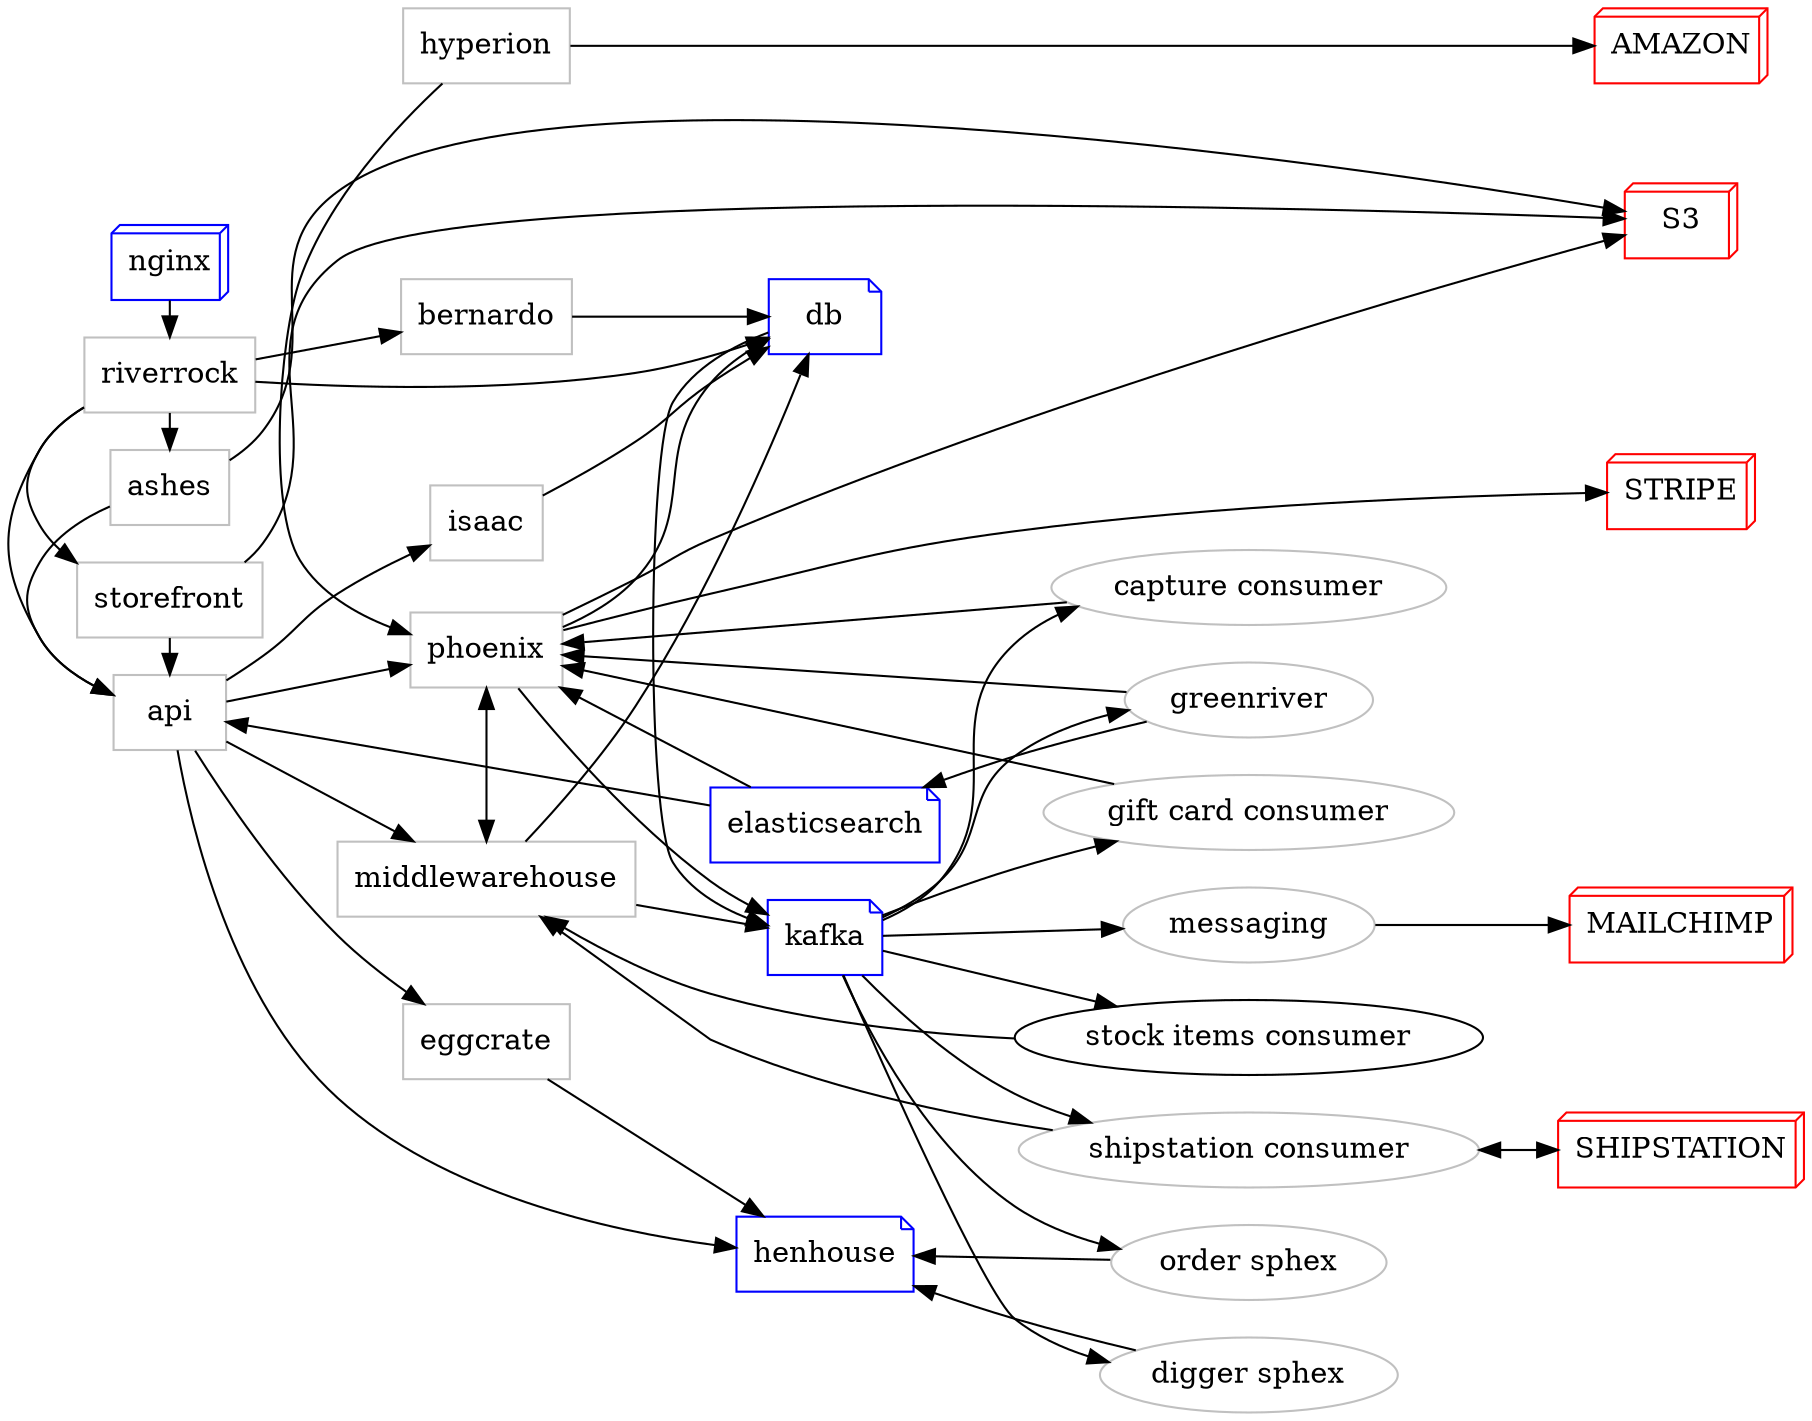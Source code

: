 digraph {
    overlap=false;
    rankdir=LR;

    subgraph {
        rank=min;
        nginx [shape=box3d,color=blue];
        riverrock [shape=rectangle,color=gray];
        storefront [shape=rectangle,color=gray];
        ashes [shape=rectangle,color=gray];
        api [shape=rectangle,color=gray];
    }

    subgraph {
        rank=same;
        phoenix [shape=rectangle,color=gray];
        middlewarehouse [shape=rectangle,color=gray];
        eggcrate [shape=rectangle,color=gray];
        hyperion [shape=rectangle,color=gray];
        isaac [shape=rectangle,color=gray];
        bernardo [shape=rectangle,color=gray];
    }         

    subgraph { 
        rank=same;
        greenriver [color=gray];
        "capture consumer" [color=gray];
        "gift card consumer" [color=gray];
        "order sphex" [color=gray];
        "digger sphex" [color=gray];
        "messaging" [color=gray];
        "shipstation consumer" [color=gray];
    }

    subgraph {
        rank=same;
        henhouse [shape=note,color=blue]; 
        db [shape=note,color=blue]; 
        kafka [shape=note,color=blue];
        elasticsearch [shape=note,color=blue];
    }

    subgraph { 
        rank=max;
        SHIPSTATION [shape=box3d,color=red];
        STRIPE [shape=box3d,color=red];
        MAILCHIMP [shape=box3d,color=red];
        S3 [shape=box3d,color=red];
        AMAZON [shape=box3d,color=red];
    }

    "capture consumer" -> phoenix;
    "digger sphex" -> henhouse;
    "order sphex" -> henhouse;
    "shipstation consumer" -> SHIPSTATION [dir=both];
    "shipstation consumer" -> middlewarehouse;
    "stock items consumer" -> middlewarehouse;
    "gift card consumer" -> phoenix;
    api -> eggcrate;
    api -> henhouse;
    api -> isaac;
    api -> middlewarehouse;
    api -> phoenix;
    ashes -> S3;
    ashes -> api;
    bernardo -> db;
    db -> kafka;
    eggcrate -> henhouse;
    elasticsearch -> api;
    elasticsearch -> phoenix;
    greenriver -> elasticsearch;
    greenriver -> phoenix;
    hyperion -> AMAZON;
    hyperion -> phoenix;
    isaac -> db;
    kafka -> "capture consumer";
    kafka -> "digger sphex";
    kafka -> "gift card consumer";
    kafka -> "order sphex";
    kafka -> "shipstation consumer";
    kafka -> "stock items consumer";
    kafka -> greenriver;
    kafka -> messaging;
    messaging -> MAILCHIMP;
    middlewarehouse -> db;
    middlewarehouse -> kafka;
    nginx -> riverrock;
    phoenix -> S3;
    phoenix -> STRIPE;
    phoenix -> db;
    phoenix -> kafka;
    phoenix -> middlewarehouse [dir=both];
    riverrock -> api;
    riverrock -> ashes
    riverrock -> bernardo;
    riverrock -> db;
    riverrock -> storefront;
    storefront -> S3;
    storefront -> api;
}
